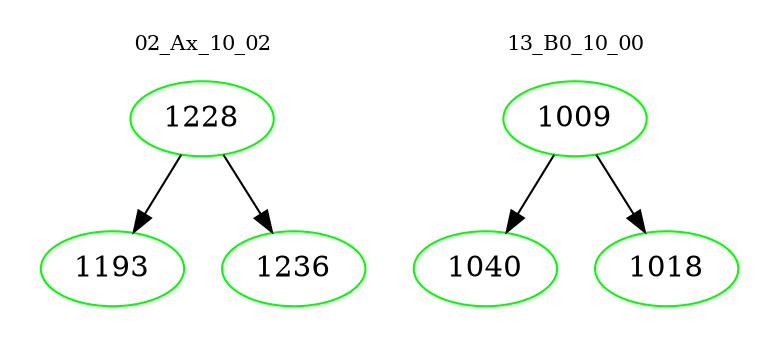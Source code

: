 digraph{
subgraph cluster_0 {
color = white
label = "02_Ax_10_02";
fontsize=10;
T0_1228 [label="1228", color="green"]
T0_1228 -> T0_1193 [color="black"]
T0_1193 [label="1193", color="green"]
T0_1228 -> T0_1236 [color="black"]
T0_1236 [label="1236", color="green"]
}
subgraph cluster_1 {
color = white
label = "13_B0_10_00";
fontsize=10;
T1_1009 [label="1009", color="green"]
T1_1009 -> T1_1040 [color="black"]
T1_1040 [label="1040", color="green"]
T1_1009 -> T1_1018 [color="black"]
T1_1018 [label="1018", color="green"]
}
}
